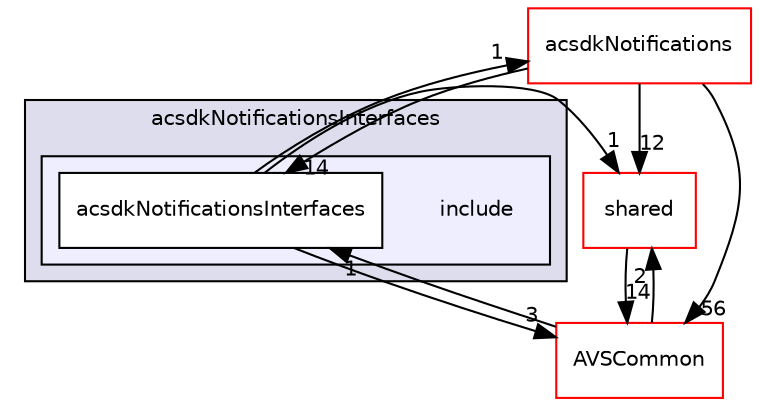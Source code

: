 digraph "/workplace/avs-device-sdk/capabilities/Notifications/acsdkNotificationsInterfaces/include" {
  compound=true
  node [ fontsize="10", fontname="Helvetica"];
  edge [ labelfontsize="10", labelfontname="Helvetica"];
  subgraph clusterdir_32457a92ec50e6583d325bd5e2d9f88d {
    graph [ bgcolor="#ddddee", pencolor="black", label="acsdkNotificationsInterfaces" fontname="Helvetica", fontsize="10", URL="dir_32457a92ec50e6583d325bd5e2d9f88d.html"]
  subgraph clusterdir_f60dd2b7d7cb2452d3a6784289949d48 {
    graph [ bgcolor="#eeeeff", pencolor="black", label="" URL="dir_f60dd2b7d7cb2452d3a6784289949d48.html"];
    dir_f60dd2b7d7cb2452d3a6784289949d48 [shape=plaintext label="include"];
    dir_e27db32a7efc9fad35fedaaf3651dced [shape=box label="acsdkNotificationsInterfaces" color="black" fillcolor="white" style="filled" URL="dir_e27db32a7efc9fad35fedaaf3651dced.html"];
  }
  }
  dir_9982052f7ce695d12571567315b2fafa [shape=box label="shared" fillcolor="white" style="filled" color="red" URL="dir_9982052f7ce695d12571567315b2fafa.html"];
  dir_c561697a2a7f13e0483afc1a192409a3 [shape=box label="acsdkNotifications" fillcolor="white" style="filled" color="red" URL="dir_c561697a2a7f13e0483afc1a192409a3.html"];
  dir_13e65effb2bde530b17b3d5eefcd0266 [shape=box label="AVSCommon" fillcolor="white" style="filled" color="red" URL="dir_13e65effb2bde530b17b3d5eefcd0266.html"];
  dir_9982052f7ce695d12571567315b2fafa->dir_13e65effb2bde530b17b3d5eefcd0266 [headlabel="14", labeldistance=1.5 headhref="dir_000598_000017.html"];
  dir_e27db32a7efc9fad35fedaaf3651dced->dir_9982052f7ce695d12571567315b2fafa [headlabel="1", labeldistance=1.5 headhref="dir_000347_000598.html"];
  dir_e27db32a7efc9fad35fedaaf3651dced->dir_c561697a2a7f13e0483afc1a192409a3 [headlabel="1", labeldistance=1.5 headhref="dir_000347_000151.html"];
  dir_e27db32a7efc9fad35fedaaf3651dced->dir_13e65effb2bde530b17b3d5eefcd0266 [headlabel="3", labeldistance=1.5 headhref="dir_000347_000017.html"];
  dir_c561697a2a7f13e0483afc1a192409a3->dir_9982052f7ce695d12571567315b2fafa [headlabel="12", labeldistance=1.5 headhref="dir_000151_000598.html"];
  dir_c561697a2a7f13e0483afc1a192409a3->dir_e27db32a7efc9fad35fedaaf3651dced [headlabel="14", labeldistance=1.5 headhref="dir_000151_000347.html"];
  dir_c561697a2a7f13e0483afc1a192409a3->dir_13e65effb2bde530b17b3d5eefcd0266 [headlabel="56", labeldistance=1.5 headhref="dir_000151_000017.html"];
  dir_13e65effb2bde530b17b3d5eefcd0266->dir_9982052f7ce695d12571567315b2fafa [headlabel="2", labeldistance=1.5 headhref="dir_000017_000598.html"];
  dir_13e65effb2bde530b17b3d5eefcd0266->dir_e27db32a7efc9fad35fedaaf3651dced [headlabel="1", labeldistance=1.5 headhref="dir_000017_000347.html"];
}
